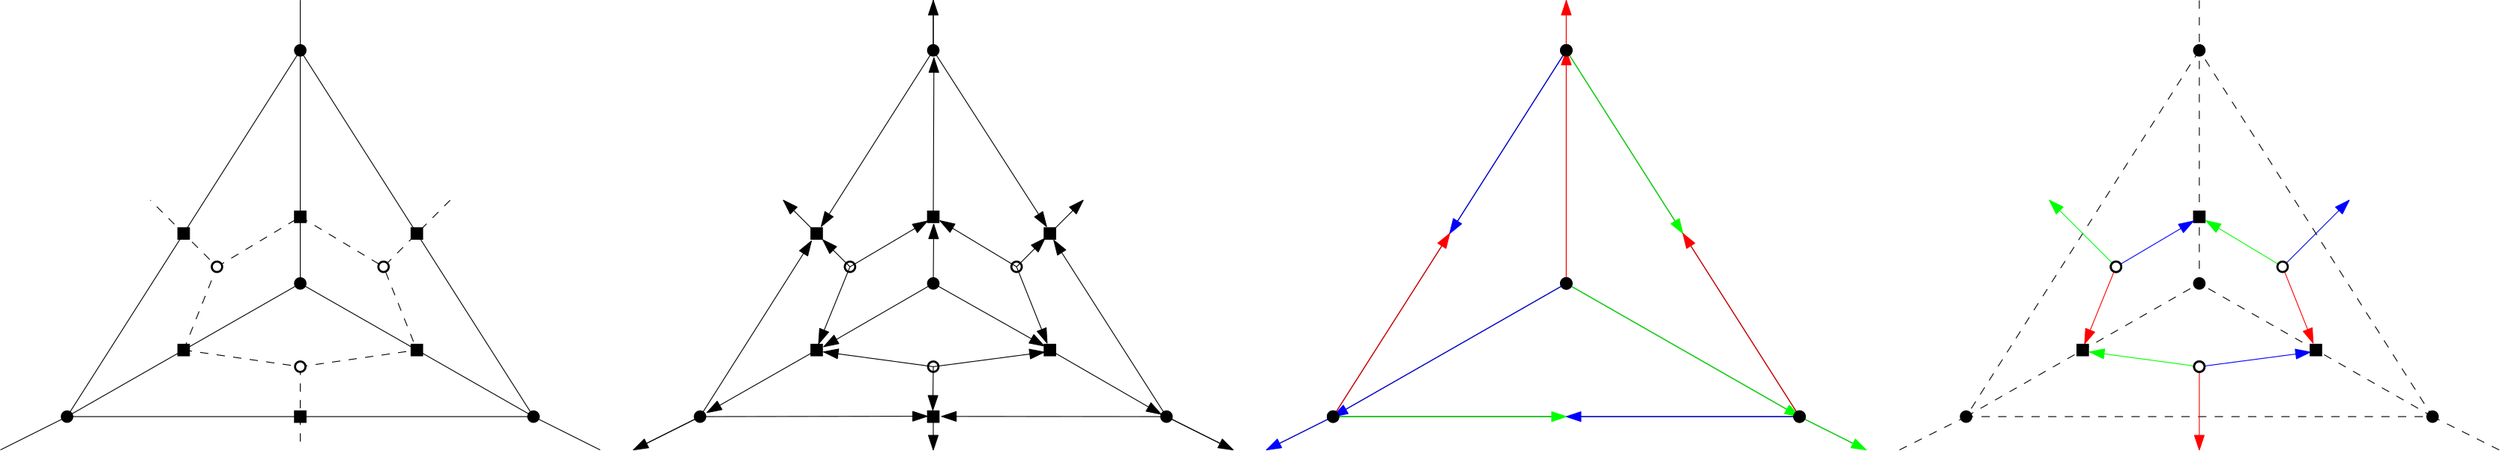 <?xml version="1.0"?>
<!DOCTYPE ipe SYSTEM "ipe.dtd">
<ipe version="70206" creator="Ipe 7.2.7">
<info created="D:20190616192513" modified="D:20190706121751"/>
<ipestyle name="basic">
<symbol name="arrow/arc(spx)">
<path stroke="sym-stroke" fill="sym-stroke" pen="sym-pen">
0 0 m
-1 0.333 l
-1 -0.333 l
h
</path>
</symbol>
<symbol name="arrow/farc(spx)">
<path stroke="sym-stroke" fill="white" pen="sym-pen">
0 0 m
-1 0.333 l
-1 -0.333 l
h
</path>
</symbol>
<symbol name="arrow/ptarc(spx)">
<path stroke="sym-stroke" fill="sym-stroke" pen="sym-pen">
0 0 m
-1 0.333 l
-0.8 0 l
-1 -0.333 l
h
</path>
</symbol>
<symbol name="arrow/fptarc(spx)">
<path stroke="sym-stroke" fill="white" pen="sym-pen">
0 0 m
-1 0.333 l
-0.8 0 l
-1 -0.333 l
h
</path>
</symbol>
<symbol name="mark/circle(sx)" transformations="translations">
<path fill="sym-stroke">
0.6 0 0 0.6 0 0 e
0.4 0 0 0.4 0 0 e
</path>
</symbol>
<symbol name="mark/disk(sx)" transformations="translations">
<path fill="sym-stroke">
0.6 0 0 0.6 0 0 e
</path>
</symbol>
<symbol name="mark/fdisk(sfx)" transformations="translations">
<group>
<path fill="sym-fill">
0.5 0 0 0.5 0 0 e
</path>
<path fill="sym-stroke" fillrule="eofill">
0.6 0 0 0.6 0 0 e
0.4 0 0 0.4 0 0 e
</path>
</group>
</symbol>
<symbol name="mark/box(sx)" transformations="translations">
<path fill="sym-stroke" fillrule="eofill">
-0.6 -0.6 m
0.6 -0.6 l
0.6 0.6 l
-0.6 0.6 l
h
-0.4 -0.4 m
0.4 -0.4 l
0.4 0.4 l
-0.4 0.4 l
h
</path>
</symbol>
<symbol name="mark/square(sx)" transformations="translations">
<path fill="sym-stroke">
-0.6 -0.6 m
0.6 -0.6 l
0.6 0.6 l
-0.6 0.6 l
h
</path>
</symbol>
<symbol name="mark/fsquare(sfx)" transformations="translations">
<group>
<path fill="sym-fill">
-0.5 -0.5 m
0.5 -0.5 l
0.5 0.5 l
-0.5 0.5 l
h
</path>
<path fill="sym-stroke" fillrule="eofill">
-0.6 -0.6 m
0.6 -0.6 l
0.6 0.6 l
-0.6 0.6 l
h
-0.4 -0.4 m
0.4 -0.4 l
0.4 0.4 l
-0.4 0.4 l
h
</path>
</group>
</symbol>
<symbol name="mark/cross(sx)" transformations="translations">
<group>
<path fill="sym-stroke">
-0.43 -0.57 m
0.57 0.43 l
0.43 0.57 l
-0.57 -0.43 l
h
</path>
<path fill="sym-stroke">
-0.43 0.57 m
0.57 -0.43 l
0.43 -0.57 l
-0.57 0.43 l
h
</path>
</group>
</symbol>
<symbol name="arrow/fnormal(spx)">
<path stroke="sym-stroke" fill="white" pen="sym-pen">
0 0 m
-1 0.333 l
-1 -0.333 l
h
</path>
</symbol>
<symbol name="arrow/pointed(spx)">
<path stroke="sym-stroke" fill="sym-stroke" pen="sym-pen">
0 0 m
-1 0.333 l
-0.8 0 l
-1 -0.333 l
h
</path>
</symbol>
<symbol name="arrow/fpointed(spx)">
<path stroke="sym-stroke" fill="white" pen="sym-pen">
0 0 m
-1 0.333 l
-0.8 0 l
-1 -0.333 l
h
</path>
</symbol>
<symbol name="arrow/linear(spx)">
<path stroke="sym-stroke" pen="sym-pen">
-1 0.333 m
0 0 l
-1 -0.333 l
</path>
</symbol>
<symbol name="arrow/fdouble(spx)">
<path stroke="sym-stroke" fill="white" pen="sym-pen">
0 0 m
-1 0.333 l
-1 -0.333 l
h
-1 0 m
-2 0.333 l
-2 -0.333 l
h
</path>
</symbol>
<symbol name="arrow/double(spx)">
<path stroke="sym-stroke" fill="sym-stroke" pen="sym-pen">
0 0 m
-1 0.333 l
-1 -0.333 l
h
-1 0 m
-2 0.333 l
-2 -0.333 l
h
</path>
</symbol>
<pen name="heavier" value="0.8"/>
<pen name="fat" value="1.2"/>
<pen name="ultrafat" value="2"/>
<symbolsize name="large" value="5"/>
<symbolsize name="small" value="2"/>
<symbolsize name="tiny" value="1.1"/>
<arrowsize name="large" value="10"/>
<arrowsize name="small" value="5"/>
<arrowsize name="tiny" value="3"/>
<color name="red" value="1 0 0"/>
<color name="green" value="0 1 0"/>
<color name="blue" value="0 0 1"/>
<color name="yellow" value="1 1 0"/>
<color name="orange" value="1 0.647 0"/>
<color name="gold" value="1 0.843 0"/>
<color name="purple" value="0.627 0.125 0.941"/>
<color name="gray" value="0.745"/>
<color name="brown" value="0.647 0.165 0.165"/>
<color name="navy" value="0 0 0.502"/>
<color name="pink" value="1 0.753 0.796"/>
<color name="seagreen" value="0.18 0.545 0.341"/>
<color name="turquoise" value="0.251 0.878 0.816"/>
<color name="violet" value="0.933 0.51 0.933"/>
<color name="darkblue" value="0 0 0.545"/>
<color name="darkcyan" value="0 0.545 0.545"/>
<color name="darkgray" value="0.663"/>
<color name="darkgreen" value="0 0.392 0"/>
<color name="darkmagenta" value="0.545 0 0.545"/>
<color name="darkorange" value="1 0.549 0"/>
<color name="darkred" value="0.545 0 0"/>
<color name="lightblue" value="0.678 0.847 0.902"/>
<color name="lightcyan" value="0.878 1 1"/>
<color name="lightgray" value="0.827"/>
<color name="lightgreen" value="0.565 0.933 0.565"/>
<color name="lightyellow" value="1 1 0.878"/>
<dashstyle name="dashed" value="[4] 0"/>
<dashstyle name="dotted" value="[1 3] 0"/>
<dashstyle name="dash dotted" value="[4 2 1 2] 0"/>
<dashstyle name="dash dot dotted" value="[4 2 1 2 1 2] 0"/>
<textsize name="large" value="\large"/>
<textsize name="Large" value="\Large"/>
<textsize name="LARGE" value="\LARGE"/>
<textsize name="huge" value="\huge"/>
<textsize name="Huge" value="\Huge"/>
<textsize name="small" value="\small"/>
<textsize name="footnote" value="\footnotesize"/>
<textsize name="tiny" value="\tiny"/>
<textstyle name="center" begin="\begin{center}" end="\end{center}"/>
<textstyle name="itemize" begin="\begin{itemize}" end="\end{itemize}"/>
<textstyle name="item" begin="\begin{itemize}\item{}" end="\end{itemize}"/>
<gridsize name="4 pts" value="4"/>
<gridsize name="8 pts (~3 mm)" value="8"/>
<gridsize name="16 pts (~6 mm)" value="16"/>
<gridsize name="32 pts (~12 mm)" value="32"/>
<gridsize name="10 pts (~3.5 mm)" value="10"/>
<gridsize name="20 pts (~7 mm)" value="20"/>
<gridsize name="14 pts (~5 mm)" value="14"/>
<gridsize name="28 pts (~10 mm)" value="28"/>
<gridsize name="56 pts (~20 mm)" value="56"/>
<anglesize name="90 deg" value="90"/>
<anglesize name="60 deg" value="60"/>
<anglesize name="45 deg" value="45"/>
<anglesize name="30 deg" value="30"/>
<anglesize name="22.5 deg" value="22.5"/>
<opacity name="10%" value="0.1"/>
<opacity name="30%" value="0.3"/>
<opacity name="50%" value="0.5"/>
<opacity name="75%" value="0.75"/>
<tiling name="falling" angle="-60" step="4" width="1"/>
<tiling name="rising" angle="30" step="4" width="1"/>
</ipestyle>
<page>
<layer name="alpha"/>
<view layers="alpha" active="alpha"/>
<path layer="alpha" matrix="1 0 0 1 -640 0" stroke="black">
64 640 m
176 816 l
288 640 l
64 640 l
</path>
<path matrix="1 0 0 1 -640 0" stroke="black">
176 816 m
176 704 l
64 640 l
176 704 l
288 640 l
</path>
<use matrix="1 0 0 1 -640 0" name="mark/disk(sx)" pos="176 704" size="large" stroke="black"/>
<use matrix="1 0 0 1 -640 0" name="mark/disk(sx)" pos="176 816" size="large" stroke="black"/>
<use matrix="1 0 0 1 -640 0" name="mark/disk(sx)" pos="64 640" size="large" stroke="black"/>
<use matrix="1 0 0 1 -640 0" name="mark/disk(sx)" pos="288 640" size="large" stroke="black"/>
<path matrix="1 0 0 1 -640 0" stroke="black">
64 640 m
32 624 l
32 624 l
</path>
<path matrix="1 0 0 1 -640 0" stroke="black">
288 640 m
320 624 l
</path>
<path matrix="1 0 0 1 -640 0" stroke="black">
176 816 m
176 840 l
176 816 l
</path>
<path matrix="1 0 0 1 -640 0" stroke="black" dash="dashed">
120 672 m
136 712 l
104 744 l
</path>
<path matrix="1 0 0 1 -640 0" stroke="black" dash="dashed">
136 712 m
176 736 l
</path>
<path matrix="1 0 0 1 -640 0" stroke="black" dash="dashed">
176 736 m
216 712 l
</path>
<path matrix="1 0 0 1 -640 0" stroke="black" dash="dashed">
248 744 m
216 712 l
232 672 l
</path>
<path matrix="1 0 0 1 -640 0" stroke="black" dash="dashed">
120 672 m
176 664 l
232 672 l
</path>
<path matrix="1 0 0 1 -640 0" stroke="black" dash="dashed">
176 664 m
176 624 l
</path>
<use matrix="1 0 0 1 -336 0" name="mark/disk(sx)" pos="176 704" size="large" stroke="black"/>
<use matrix="1 0 0 1 -336 0" name="mark/disk(sx)" pos="176 816" size="large" stroke="black"/>
<use matrix="1 0 0 1 -336 0" name="mark/disk(sx)" pos="64 640" size="large" stroke="black"/>
<use matrix="1 0 0 1 -336 0" name="mark/disk(sx)" pos="288 640" size="large" stroke="black"/>
<path matrix="1 0 0 1 -336 0" stroke="black">
64 640 m
32 624 l
32 624 l
</path>
<path matrix="1 0 0 1 -336 0" stroke="black">
288 640 m
320 624 l
</path>
<path matrix="1 0 0 1 -336 0" stroke="black">
176 816 m
176 840 l
176 816 l
</path>
<path matrix="1 0 0 1 -32 0" stroke="black">
64 640 m
176 816 l
288 640 l
64 640 l
</path>
<path matrix="1 0 0 1 -32 0" stroke="black">
176 816 m
176 704 l
64 640 l
176 704 l
288 640 l
</path>
<use matrix="1 0 0 1 -32 0" name="mark/disk(sx)" pos="176 704" size="large" stroke="black"/>
<use matrix="1 0 0 1 -32 0" name="mark/disk(sx)" pos="176 816" size="large" stroke="black"/>
<use matrix="1 0 0 1 -32 0" name="mark/disk(sx)" pos="64 640" size="large" stroke="black"/>
<use matrix="1 0 0 1 -32 0" name="mark/disk(sx)" pos="288 640" size="large" stroke="black"/>
<path matrix="1 0 0 1 -32 0" stroke="black">
64 640 m
32 624 l
32 624 l
</path>
<path matrix="1 0 0 1 -32 0" stroke="black">
288 640 m
320 624 l
</path>
<path matrix="1 0 0 1 -32 0" stroke="black">
176 816 m
176 840 l
176 816 l
</path>
<use matrix="1 0 0 1 -640 0" name="mark/square(sx)" pos="120 728" size="large" stroke="black"/>
<use matrix="1 0 0 1 -640 0" name="mark/square(sx)" pos="176 736" size="large" stroke="black"/>
<use matrix="1 0 0 1 -640 0" name="mark/square(sx)" pos="232 728" size="large" stroke="black"/>
<use matrix="1 0 0 1 -640 0" name="mark/square(sx)" pos="232 672" size="large" stroke="black"/>
<use matrix="1 0 0 1 -640 0" name="mark/square(sx)" pos="120 672" size="large" stroke="black"/>
<use matrix="1 0 0 1 -640 0" name="mark/square(sx)" pos="176 640" size="large" stroke="black"/>
<use matrix="1 0 0 1 -640 0" name="mark/fdisk(sfx)" pos="136 712" size="large" stroke="black" fill="white"/>
<use matrix="1 0 0 1 -640 0" name="mark/fdisk(sfx)" pos="216 712" size="large" stroke="black" fill="white"/>
<use matrix="1 0 0 1 -640 0" name="mark/fdisk(sfx)" pos="176 664" size="large" stroke="black" fill="white"/>
<path matrix="1 0 0 1 -656 0" stroke="black" arrow="normal/normal">
496 816 m
496 840 l
</path>
<path matrix="1 0 0 1 -656 0" stroke="black" arrow="normal/normal">
384 640 m
352 624 l
</path>
<path matrix="1 0 0 1 -656 0" stroke="black" arrow="normal/normal">
608 640 m
640 624 l
</path>
<path matrix="1 0 0 1 -656 0" stroke="black" arrow="normal/normal">
552 728 m
568 744 l
</path>
<path matrix="1 0 0 1 -656 0" stroke="black" arrow="normal/normal">
440 728 m
424 744 l
</path>
<path matrix="1 0 0 1 -656 0" stroke="black" arrow="normal/normal">
496 640 m
496 624 l
</path>
<use matrix="1 0 0 1 -656 0" name="mark/square(sx)" pos="552 672" size="large" stroke="black"/>
<use matrix="1 0 0 1 -656 0" name="mark/square(sx)" pos="552 728" size="large" stroke="black"/>
<use matrix="1 0 0 1 -656 0" name="mark/square(sx)" pos="496 736" size="large" stroke="black"/>
<use matrix="1 0 0 1 -656 0" name="mark/square(sx)" pos="440 672" size="large" stroke="black"/>
<use matrix="1 0 0 1 -656 0" name="mark/square(sx)" pos="440 728" size="large" stroke="black"/>
<use matrix="1 0 0 1 -656 0" name="mark/square(sx)" pos="496 640" size="large" stroke="black"/>
<use matrix="1 0 0 1 -656 0" name="mark/fdisk(sfx)" pos="496 664" size="large" stroke="black"/>
<use matrix="1 0 0 1 -656 0" name="mark/fdisk(sfx)" pos="456 712" size="large" stroke="black" fill="white"/>
<use matrix="1 0 0 1 -656 0" name="mark/fdisk(sfx)" pos="536 712" size="large" stroke="black" fill="white"/>
<path matrix="1 0 0 1 -656 0" stroke="black" arrow="normal/normal">
456 712 m
442.953 724.974 l
</path>
<path matrix="1 0 0 1 -656 0" stroke="black" arrow="normal/normal">
456 712 m
493.199 733.991 l
</path>
<path matrix="1 0 0 1 -656 0" stroke="black" arrow="normal/normal">
456 712 m
440.948 675.026 l
</path>
<path matrix="1 0 0 1 -656 0" stroke="black" arrow="normal/normal">
536 712 m
499.217 734.152 l
</path>
<path matrix="1 0 0 1 -656 0" stroke="black" arrow="normal/normal">
536 712 m
549.675 725.725 l
</path>
<path matrix="1 0 0 1 -656 0" stroke="black" arrow="normal/normal">
536 712 m
550.652 675.328 l
</path>
<path matrix="1 0 0 1 -656 0" stroke="black" arrow="normal/normal">
496 816 m
442.188 731.383 l
</path>
<path matrix="1 0 0 1 -656 0" stroke="black" arrow="normal/normal">
384 640 m
437.461 724.385 l
</path>
<path matrix="1 0 0 1 -656 0" stroke="black" arrow="normal/normal">
496 816 m
550.385 731.356 l
</path>
<path matrix="1 0 0 1 -656 0" stroke="black" arrow="normal/normal">
608 640 m
553.879 724.772 l
</path>
<path matrix="1 0 0 1 -656 0" stroke="black" arrow="normal/normal">
608 640 m
500.01 640.095 l
</path>
<path matrix="1 0 0 1 -656 0" stroke="black" arrow="normal/normal">
384 640 m
493.156 640.177 l
</path>
<path matrix="1 0 0 1 -656 0" stroke="black" arrow="normal/normal">
440 672 m
387.302 641.935 l
</path>
<path matrix="1 0 0 1 -656 0" stroke="black" arrow="normal/normal">
496 704 m
443.408 673.595 l
</path>
<path matrix="1 0 0 1 -656 0" stroke="black" arrow="normal/normal">
496 704 m
496.192 732.505 l
</path>
<path matrix="1 0 0 1 -656 0" stroke="black" arrow="normal/normal">
496 736 m
496.31 812.422 l
</path>
<path matrix="1 0 0 1 -656 0" stroke="black" arrow="normal/normal">
496 704 m
549.237 673.947 l
</path>
<path matrix="1 0 0 1 -656 0" stroke="black" arrow="normal/normal">
552 672 m
605.425 641.127 l
</path>
<path matrix="1 0 0 1 -656 0" stroke="black" arrow="normal/normal">
496 664 m
549.309 670.99 l
</path>
<path matrix="1 0 0 1 -656 0" stroke="black" arrow="normal/normal">
496 664 m
443.302 671.108 l
</path>
<path matrix="1 0 0 1 -656 0" stroke="black" arrow="normal/normal">
496 664 m
495.777 643.122 l
</path>
<path matrix="1 0 0 1 -680 0" stroke="blue" arrow="normal/normal">
824 816 m
768 728 l
</path>
<path matrix="1 0 0 1 -680 0" stroke="red" arrow="normal/normal">
712 640 m
768 728 l
</path>
<path matrix="1 0 0 1 -680 0" stroke="green" arrow="normal/normal">
824 816 m
880 728 l
</path>
<path matrix="1 0 0 1 -680 0" stroke="red" arrow="normal/normal">
936 640 m
880 728 l
936 640 l
880 728 l
</path>
<path matrix="1 0 0 1 -680 0" stroke="blue" arrow="normal/normal">
936 640 m
824 640 l
</path>
<path matrix="1 0 0 1 -680 0" stroke="green" arrow="normal/normal">
712 640 m
824 640 l
</path>
<path matrix="1 0 0 1 -680 0" stroke="blue" arrow="normal/normal">
712 640 m
680 624 l
</path>
<path matrix="1 0 0 1 -680 0" stroke="red" arrow="normal/normal">
824 816 m
824 840 l
</path>
<path matrix="1 0 0 1 -680 0" stroke="green" arrow="normal/normal">
936 640 m
968 624 l
</path>
<path matrix="1 0 0 1 -680 0" stroke="blue" arrow="normal/normal">
824 704 m
712 640 l
</path>
<path matrix="1 0 0 1 -680 0" stroke="red" arrow="normal/normal">
824 704 m
824 816 l
</path>
<path matrix="1 0 0 1 -680 0" stroke="green" arrow="normal/normal">
824 704 m
936 640 l
</path>
<use matrix="1 0 0 1 -680 0" name="mark/disk(sx)" pos="712 640" size="large" stroke="black"/>
<use matrix="1 0 0 1 -680 0" name="mark/disk(sx)" pos="824 704" size="large" stroke="black"/>
<use matrix="1 0 0 1 -680 0" name="mark/disk(sx)" pos="824 816" size="large" stroke="black"/>
<use matrix="1 0 0 1 -680 0" name="mark/disk(sx)" pos="936 640" size="large" stroke="black"/>
<use matrix="1 0 0 1 272 0" name="mark/disk(sx)" pos="176 704" size="large" stroke="black"/>
<use matrix="1 0 0 1 272 0" name="mark/disk(sx)" pos="176 816" size="large" stroke="black"/>
<use matrix="1 0 0 1 272 0" name="mark/disk(sx)" pos="64 640" size="large" stroke="black"/>
<use matrix="1 0 0 1 272 0" name="mark/disk(sx)" pos="288 640" size="large" stroke="black"/>
<use matrix="1 0 0 1 -48 0" name="mark/square(sx)" pos="552 672" size="large" stroke="black"/>
<use matrix="1 0 0 1 -48 0" name="mark/square(sx)" pos="496 736" size="large" stroke="black"/>
<use matrix="1 0 0 1 -48 0" name="mark/square(sx)" pos="440 672" size="large" stroke="black"/>
<use matrix="1 0 0 1 -48 0" name="mark/fdisk(sfx)" pos="496 664" size="large" stroke="black"/>
<use matrix="1 0 0 1 -48 0" name="mark/fdisk(sfx)" pos="456 712" size="large" stroke="black" fill="white"/>
<path matrix="1 0 0 1 -48 0" stroke="blue" arrow="normal/normal">
456 712 m
493.199 733.991 l
</path>
<path matrix="1 0 0 1 -48 0" stroke="red" arrow="normal/normal">
456 712 m
440.948 675.026 l
</path>
<path matrix="1 0 0 1 -48 0" stroke="green" arrow="normal/normal">
536 712 m
499.217 734.152 l
</path>
<path matrix="1 0 0 1 -48 0" stroke="red" arrow="normal/normal">
536 712 m
550.652 675.328 l
</path>
<path matrix="1 0 0 1 -48 0" stroke="blue" arrow="normal/normal">
496 664 m
549.309 670.99 l
</path>
<path matrix="1 0 0 1 -48 0" stroke="green" arrow="normal/normal">
496 664 m
443.302 671.108 l
</path>
<path stroke="blue" arrow="normal/normal">
488 712 m
520 744 l
</path>
<path stroke="black" dash="dashed">
448 816 m
336 640 l
560 640 l
448 816 l
</path>
<path stroke="black" dash="dashed">
336 640 m
448 704 l
448 816 l
</path>
<path stroke="black" dash="dashed">
304 624 m
336 640 l
</path>
<path stroke="black" dash="dashed">
592 624 m
560 640 l
</path>
<path stroke="black" dash="dashed">
448 840 m
448 816 l
</path>
<path stroke="black" dash="dashed">
560 640 m
448 704 l
</path>
<path stroke="green" arrow="normal/normal">
408 712 m
376 744 l
</path>
<path stroke="red" arrow="normal/normal">
448 664 m
448 624 l
</path>
<use name="mark/fdisk(sfx)" pos="448 664" size="normal" stroke="red" fill="white"/>
<use name="mark/fdisk(sfx)" pos="408 712" size="large" stroke="black" fill="white"/>
<use name="mark/fdisk(sfx)" pos="448 664" size="large" stroke="black" fill="white"/>
<use name="mark/fdisk(sfx)" pos="488 712" size="large" stroke="black" fill="white"/>
</page>
</ipe>
